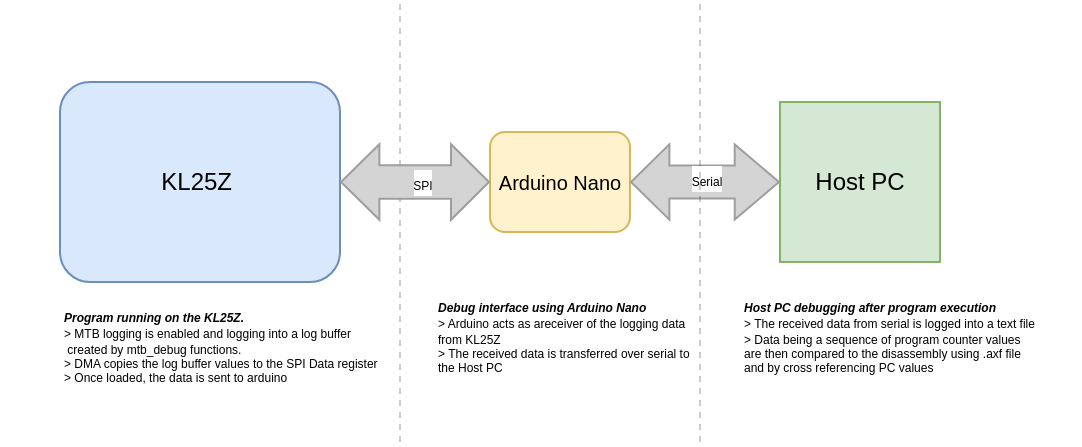 <mxfile version="22.0.3" type="device">
  <diagram name="Page-1" id="92m1mvc6xEqZIoFPmoRs">
    <mxGraphModel dx="574" dy="334" grid="1" gridSize="10" guides="1" tooltips="1" connect="1" arrows="1" fold="1" page="1" pageScale="1" pageWidth="850" pageHeight="1100" math="0" shadow="0">
      <root>
        <mxCell id="0" />
        <mxCell id="1" parent="0" />
        <mxCell id="bg2wSNceriivprjPH62o-16" value="" style="endArrow=none;dashed=1;html=1;strokeWidth=1;rounded=1;opacity=20;" edge="1" parent="1">
          <mxGeometry width="50" height="50" relative="1" as="geometry">
            <mxPoint x="310" y="570" as="sourcePoint" />
            <mxPoint x="310" y="350" as="targetPoint" />
          </mxGeometry>
        </mxCell>
        <mxCell id="bg2wSNceriivprjPH62o-1" value="KL25Z&amp;nbsp;" style="rounded=1;whiteSpace=wrap;html=1;fillColor=#dae8fc;strokeColor=#6c8ebf;" vertex="1" parent="1">
          <mxGeometry x="140" y="390" width="140" height="100" as="geometry" />
        </mxCell>
        <mxCell id="bg2wSNceriivprjPH62o-2" value="&lt;font style=&quot;font-size: 10px;&quot;&gt;Arduino Nano&lt;/font&gt;" style="rounded=1;whiteSpace=wrap;html=1;fillColor=#fff2cc;strokeColor=#d6b656;" vertex="1" parent="1">
          <mxGeometry x="355" y="415" width="70" height="50" as="geometry" />
        </mxCell>
        <mxCell id="bg2wSNceriivprjPH62o-3" value="Host PC" style="whiteSpace=wrap;html=1;aspect=fixed;fillColor=#d5e8d4;strokeColor=#82b366;" vertex="1" parent="1">
          <mxGeometry x="500" y="400" width="80" height="80" as="geometry" />
        </mxCell>
        <mxCell id="bg2wSNceriivprjPH62o-4" value="" style="shape=flexArrow;endArrow=classic;startArrow=classic;html=1;rounded=0;exitX=1;exitY=0.5;exitDx=0;exitDy=0;entryX=0;entryY=0.5;entryDx=0;entryDy=0;width=16.779;startSize=6.067;fillColor=#d4d4d4;strokeColor=#9e9e9e;" edge="1" parent="1" target="bg2wSNceriivprjPH62o-2">
          <mxGeometry width="100" height="100" relative="1" as="geometry">
            <mxPoint x="280.0" y="440" as="sourcePoint" />
            <mxPoint x="340" y="440" as="targetPoint" />
          </mxGeometry>
        </mxCell>
        <mxCell id="bg2wSNceriivprjPH62o-6" value="&lt;font style=&quot;font-size: 6px;&quot;&gt;SPI&lt;/font&gt;" style="edgeLabel;html=1;align=center;verticalAlign=middle;resizable=0;points=[];" vertex="1" connectable="0" parent="bg2wSNceriivprjPH62o-4">
          <mxGeometry x="0.106" relative="1" as="geometry">
            <mxPoint x="-1" as="offset" />
          </mxGeometry>
        </mxCell>
        <mxCell id="bg2wSNceriivprjPH62o-5" value="" style="shape=flexArrow;endArrow=classic;startArrow=classic;html=1;rounded=0;entryX=0;entryY=0.5;entryDx=0;entryDy=0;exitX=1;exitY=0.5;exitDx=0;exitDy=0;width=16.591;endSize=7.047;startSize=6.067;strokeColor=#9e9e9e;fillColor=#d4d4d4;" edge="1" parent="1" source="bg2wSNceriivprjPH62o-2" target="bg2wSNceriivprjPH62o-3">
          <mxGeometry width="100" height="100" relative="1" as="geometry">
            <mxPoint x="280" y="520" as="sourcePoint" />
            <mxPoint x="380" y="420" as="targetPoint" />
          </mxGeometry>
        </mxCell>
        <mxCell id="bg2wSNceriivprjPH62o-7" value="&lt;font style=&quot;font-size: 6px;&quot;&gt;Serial&lt;/font&gt;" style="edgeLabel;html=1;align=center;verticalAlign=middle;resizable=0;points=[];" vertex="1" connectable="0" parent="bg2wSNceriivprjPH62o-5">
          <mxGeometry x="0.065" y="-2" relative="1" as="geometry">
            <mxPoint x="-2" y="-4" as="offset" />
          </mxGeometry>
        </mxCell>
        <mxCell id="bg2wSNceriivprjPH62o-9" value="&lt;div style=&quot;&quot;&gt;&lt;i style=&quot;font-size: 6px; background-color: initial; font-weight: bold;&quot;&gt;Debug interface using Arduino Nano&lt;/i&gt;&lt;/div&gt;&lt;font style=&quot;font-size: 6px;&quot;&gt;&lt;div style=&quot;&quot;&gt;&lt;span style=&quot;background-color: initial;&quot;&gt;&amp;gt; Arduino acts as areceiver of the logging data&amp;nbsp;&lt;/span&gt;&lt;/div&gt;&lt;div style=&quot;&quot;&gt;&lt;span style=&quot;background-color: initial;&quot;&gt;from KL25Z&lt;/span&gt;&lt;/div&gt;&lt;div style=&quot;&quot;&gt;&lt;span style=&quot;background-color: initial;&quot;&gt;&amp;gt; The received data is transferred over serial to&amp;nbsp;&lt;/span&gt;&lt;/div&gt;&lt;div style=&quot;&quot;&gt;&lt;span style=&quot;background-color: initial;&quot;&gt;the&amp;nbsp;&lt;/span&gt;&lt;span style=&quot;background-color: initial;&quot;&gt;Host PC&amp;nbsp;&amp;nbsp;&lt;/span&gt;&lt;/div&gt;&lt;/font&gt;" style="text;html=1;align=left;verticalAlign=middle;resizable=0;points=[];autosize=1;strokeColor=none;fillColor=none;" vertex="1" parent="1">
          <mxGeometry x="327" y="485" width="150" height="60" as="geometry" />
        </mxCell>
        <mxCell id="bg2wSNceriivprjPH62o-10" value="&lt;div style=&quot;border-color: var(--border-color);&quot;&gt;&lt;br&gt;&lt;/div&gt;" style="text;html=1;align=left;verticalAlign=middle;resizable=0;points=[];autosize=1;strokeColor=none;fillColor=none;" vertex="1" parent="1">
          <mxGeometry x="140" y="522.5" width="20" height="30" as="geometry" />
        </mxCell>
        <mxCell id="bg2wSNceriivprjPH62o-12" value="&lt;i style=&quot;border-color: var(--border-color); font-size: 6px;&quot;&gt;&lt;b style=&quot;border-color: var(--border-color);&quot;&gt;&lt;br&gt;&lt;/b&gt;&lt;/i&gt;" style="text;html=1;align=left;verticalAlign=middle;resizable=0;points=[];autosize=1;strokeColor=none;fillColor=none;" vertex="1" parent="1">
          <mxGeometry x="110" y="497.5" width="20" height="30" as="geometry" />
        </mxCell>
        <mxCell id="bg2wSNceriivprjPH62o-13" value="&lt;div style=&quot;&quot;&gt;&lt;i style=&quot;border-color: var(--border-color); font-size: 6px;&quot;&gt;&lt;b style=&quot;border-color: var(--border-color);&quot;&gt;Program running on the KL25Z.&amp;nbsp;&lt;/b&gt;&lt;/i&gt;&lt;br&gt;&lt;/div&gt;&lt;font style=&quot;font-size: 6px;&quot;&gt;&lt;div style=&quot;&quot;&gt;&lt;span style=&quot;background-color: initial;&quot;&gt;&amp;gt; MTB logging is enabled and logging into a log buffer&lt;/span&gt;&lt;/div&gt;&lt;div style=&quot;&quot;&gt;&lt;span style=&quot;background-color: initial;&quot;&gt;&amp;nbsp;created by mtb_debug functions.&lt;/span&gt;&lt;/div&gt;&lt;div style=&quot;&quot;&gt;&lt;span style=&quot;background-color: initial;&quot;&gt;&amp;gt; DMA copies the log buffer values to the SPI Data register&lt;/span&gt;&lt;/div&gt;&lt;div style=&quot;&quot;&gt;&lt;span style=&quot;background-color: initial;&quot;&gt;&amp;gt; Once loaded, the data is sent to arduino&amp;nbsp; &amp;nbsp;&lt;/span&gt;&lt;/div&gt;&lt;/font&gt;" style="text;html=1;align=left;verticalAlign=middle;resizable=0;points=[];autosize=1;strokeColor=none;fillColor=none;" vertex="1" parent="1">
          <mxGeometry x="140" y="490" width="180" height="60" as="geometry" />
        </mxCell>
        <mxCell id="bg2wSNceriivprjPH62o-15" value="&lt;div style=&quot;&quot;&gt;&lt;i style=&quot;font-size: 6px; background-color: initial; font-weight: bold;&quot;&gt;Host PC debugging after program execution&lt;/i&gt;&lt;/div&gt;&lt;font style=&quot;font-size: 6px;&quot;&gt;&lt;div style=&quot;&quot;&gt;&lt;span style=&quot;background-color: initial;&quot;&gt;&amp;gt; The received data from serial is logged into a text file&amp;nbsp;&lt;/span&gt;&lt;/div&gt;&lt;div style=&quot;&quot;&gt;&lt;span style=&quot;background-color: initial;&quot;&gt;&amp;gt; Data being a sequence of program counter values&amp;nbsp;&lt;/span&gt;&lt;/div&gt;&lt;div style=&quot;&quot;&gt;&lt;span style=&quot;background-color: initial;&quot;&gt;are then compared to the disassembly using .axf file&amp;nbsp;&lt;/span&gt;&lt;/div&gt;&lt;div style=&quot;&quot;&gt;&lt;span style=&quot;background-color: initial;&quot;&gt;and by cross referencing PC values&lt;/span&gt;&lt;span style=&quot;background-color: initial;&quot;&gt;&amp;nbsp;&lt;/span&gt;&lt;/div&gt;&lt;/font&gt;" style="text;html=1;align=left;verticalAlign=middle;resizable=0;points=[];autosize=1;strokeColor=none;fillColor=none;" vertex="1" parent="1">
          <mxGeometry x="480" y="485" width="170" height="60" as="geometry" />
        </mxCell>
        <mxCell id="bg2wSNceriivprjPH62o-19" value="" style="endArrow=none;dashed=1;html=1;strokeWidth=1;rounded=1;opacity=20;" edge="1" parent="1">
          <mxGeometry width="50" height="50" relative="1" as="geometry">
            <mxPoint x="460" y="570" as="sourcePoint" />
            <mxPoint x="460" y="350" as="targetPoint" />
          </mxGeometry>
        </mxCell>
      </root>
    </mxGraphModel>
  </diagram>
</mxfile>
